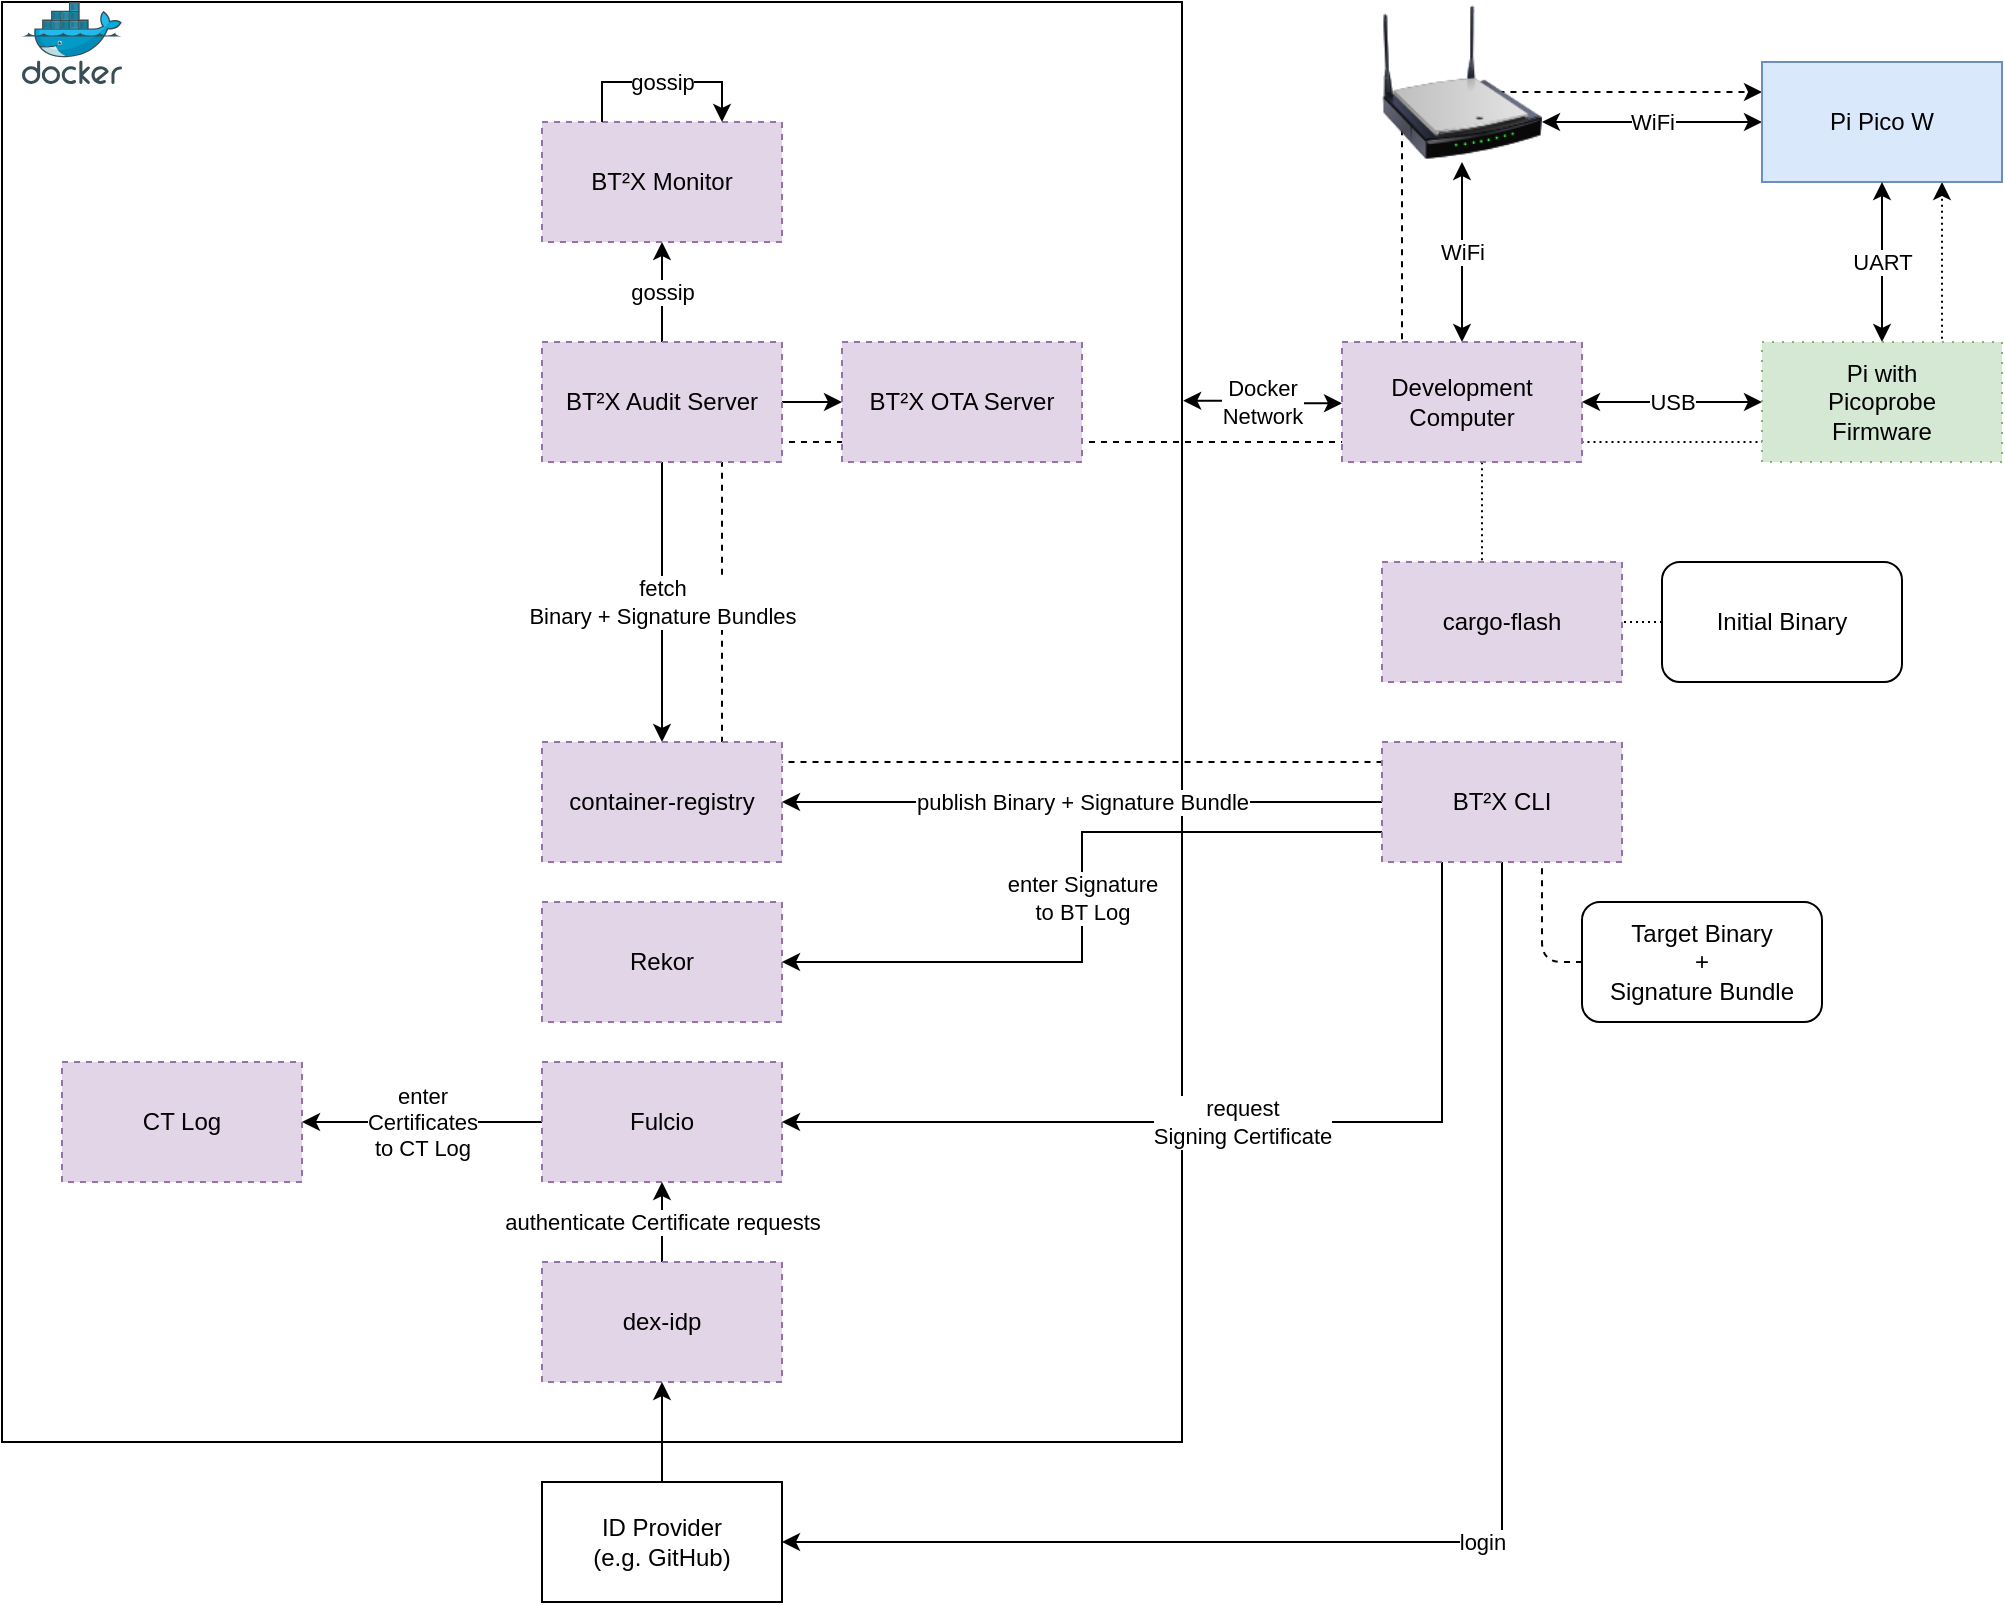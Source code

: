 <mxfile version="24.7.8">
  <diagram name="Page-1" id="JuEx3VDxohhKdRS4J8Q9">
    <mxGraphModel dx="3903" dy="1815" grid="1" gridSize="10" guides="1" tooltips="1" connect="1" arrows="1" fold="1" page="1" pageScale="1" pageWidth="850" pageHeight="1100" math="0" shadow="0">
      <root>
        <mxCell id="0" />
        <mxCell id="1" parent="0" />
        <mxCell id="zcsTdJiI1UtqF3DBBNGJ-23" style="edgeStyle=orthogonalEdgeStyle;rounded=1;orthogonalLoop=1;jettySize=auto;html=1;exitX=0;exitY=0.5;exitDx=0;exitDy=0;entryX=0.75;entryY=1;entryDx=0;entryDy=0;curved=0;dashed=1;dashPattern=1 2;" edge="1" parent="1" source="zcsTdJiI1UtqF3DBBNGJ-24" target="zcsTdJiI1UtqF3DBBNGJ-1">
          <mxGeometry relative="1" as="geometry">
            <Array as="points">
              <mxPoint x="720" y="610" />
              <mxPoint x="720" y="520" />
              <mxPoint x="950" y="520" />
            </Array>
          </mxGeometry>
        </mxCell>
        <mxCell id="zcsTdJiI1UtqF3DBBNGJ-9" value="" style="rounded=0;whiteSpace=wrap;html=1;fillColor=none;" vertex="1" parent="1">
          <mxGeometry x="-20" y="300" width="590" height="720" as="geometry" />
        </mxCell>
        <mxCell id="zcsTdJiI1UtqF3DBBNGJ-22" style="edgeStyle=orthogonalEdgeStyle;rounded=1;orthogonalLoop=1;jettySize=auto;html=1;exitX=0;exitY=0.5;exitDx=0;exitDy=0;entryX=0;entryY=0.25;entryDx=0;entryDy=0;curved=0;dashed=1;" edge="1" parent="1" source="zcsTdJiI1UtqF3DBBNGJ-17" target="zcsTdJiI1UtqF3DBBNGJ-1">
          <mxGeometry relative="1" as="geometry">
            <Array as="points">
              <mxPoint x="750" y="780" />
              <mxPoint x="750" y="680" />
              <mxPoint x="340" y="680" />
              <mxPoint x="340" y="520" />
              <mxPoint x="680" y="520" />
              <mxPoint x="680" y="345" />
            </Array>
          </mxGeometry>
        </mxCell>
        <mxCell id="VWizk5HHo87OJSUjZ4Rr-1" value="Rekor" style="rounded=0;whiteSpace=wrap;html=1;fillColor=#e1d5e7;strokeColor=#9673a6;dashed=1;" parent="1" vertex="1">
          <mxGeometry x="250" y="750" width="120" height="60" as="geometry" />
        </mxCell>
        <mxCell id="zcsTdJiI1UtqF3DBBNGJ-21" value="enter&lt;br&gt;Certificates&lt;br&gt;to CT Log" style="edgeStyle=orthogonalEdgeStyle;rounded=0;orthogonalLoop=1;jettySize=auto;html=1;exitX=0;exitY=0.5;exitDx=0;exitDy=0;entryX=1;entryY=0.5;entryDx=0;entryDy=0;" edge="1" parent="1" source="VWizk5HHo87OJSUjZ4Rr-2" target="VWizk5HHo87OJSUjZ4Rr-3">
          <mxGeometry relative="1" as="geometry" />
        </mxCell>
        <mxCell id="VWizk5HHo87OJSUjZ4Rr-2" value="Fulcio" style="rounded=0;whiteSpace=wrap;html=1;fillColor=#e1d5e7;strokeColor=#9673a6;dashed=1;" parent="1" vertex="1">
          <mxGeometry x="250" y="830" width="120" height="60" as="geometry" />
        </mxCell>
        <mxCell id="VWizk5HHo87OJSUjZ4Rr-3" value="CT Log" style="rounded=0;whiteSpace=wrap;html=1;fillColor=#e1d5e7;strokeColor=#9673a6;dashed=1;" parent="1" vertex="1">
          <mxGeometry x="10" y="830" width="120" height="60" as="geometry" />
        </mxCell>
        <mxCell id="zcsTdJiI1UtqF3DBBNGJ-31" value="authenticate Certificate requests" style="edgeStyle=orthogonalEdgeStyle;rounded=0;orthogonalLoop=1;jettySize=auto;html=1;exitX=0.5;exitY=0;exitDx=0;exitDy=0;" edge="1" parent="1" source="VWizk5HHo87OJSUjZ4Rr-4" target="VWizk5HHo87OJSUjZ4Rr-2">
          <mxGeometry relative="1" as="geometry" />
        </mxCell>
        <mxCell id="VWizk5HHo87OJSUjZ4Rr-4" value="dex-idp" style="rounded=0;whiteSpace=wrap;html=1;fillColor=#e1d5e7;strokeColor=#9673a6;dashed=1;" parent="1" vertex="1">
          <mxGeometry x="250" y="930" width="120" height="60" as="geometry" />
        </mxCell>
        <mxCell id="zcsTdJiI1UtqF3DBBNGJ-18" value="fetch&lt;br&gt;Binary + Signature Bundles" style="edgeStyle=orthogonalEdgeStyle;rounded=0;orthogonalLoop=1;jettySize=auto;html=1;exitX=0.5;exitY=1;exitDx=0;exitDy=0;entryX=0.5;entryY=0;entryDx=0;entryDy=0;" edge="1" parent="1" source="VWizk5HHo87OJSUjZ4Rr-5" target="zcsTdJiI1UtqF3DBBNGJ-15">
          <mxGeometry relative="1" as="geometry" />
        </mxCell>
        <mxCell id="zcsTdJiI1UtqF3DBBNGJ-19" style="edgeStyle=orthogonalEdgeStyle;rounded=0;orthogonalLoop=1;jettySize=auto;html=1;exitX=1;exitY=0.5;exitDx=0;exitDy=0;entryX=0;entryY=0.5;entryDx=0;entryDy=0;" edge="1" parent="1" source="VWizk5HHo87OJSUjZ4Rr-5" target="VWizk5HHo87OJSUjZ4Rr-7">
          <mxGeometry relative="1" as="geometry" />
        </mxCell>
        <mxCell id="zcsTdJiI1UtqF3DBBNGJ-20" value="gossip" style="edgeStyle=orthogonalEdgeStyle;rounded=0;orthogonalLoop=1;jettySize=auto;html=1;exitX=0.5;exitY=0;exitDx=0;exitDy=0;entryX=0.5;entryY=1;entryDx=0;entryDy=0;" edge="1" parent="1" source="VWizk5HHo87OJSUjZ4Rr-5" target="VWizk5HHo87OJSUjZ4Rr-8">
          <mxGeometry relative="1" as="geometry" />
        </mxCell>
        <mxCell id="VWizk5HHo87OJSUjZ4Rr-5" value="BT²X Audit Server" style="rounded=0;whiteSpace=wrap;html=1;fillColor=#e1d5e7;strokeColor=#9673a6;dashed=1;" parent="1" vertex="1">
          <mxGeometry x="250" y="470" width="120" height="60" as="geometry" />
        </mxCell>
        <mxCell id="VWizk5HHo87OJSUjZ4Rr-7" value="BT²X OTA Server" style="rounded=0;whiteSpace=wrap;html=1;fillColor=#e1d5e7;strokeColor=#9673a6;dashed=1;" parent="1" vertex="1">
          <mxGeometry x="400" y="470" width="120" height="60" as="geometry" />
        </mxCell>
        <mxCell id="VWizk5HHo87OJSUjZ4Rr-8" value="BT²X Monitor" style="rounded=0;whiteSpace=wrap;html=1;fillColor=#e1d5e7;strokeColor=#9673a6;dashed=1;" parent="1" vertex="1">
          <mxGeometry x="250" y="360" width="120" height="60" as="geometry" />
        </mxCell>
        <mxCell id="zcsTdJiI1UtqF3DBBNGJ-30" style="edgeStyle=orthogonalEdgeStyle;rounded=0;orthogonalLoop=1;jettySize=auto;html=1;exitX=0.5;exitY=0;exitDx=0;exitDy=0;entryX=0.5;entryY=1;entryDx=0;entryDy=0;" edge="1" parent="1" source="VWizk5HHo87OJSUjZ4Rr-9" target="VWizk5HHo87OJSUjZ4Rr-4">
          <mxGeometry relative="1" as="geometry" />
        </mxCell>
        <mxCell id="VWizk5HHo87OJSUjZ4Rr-9" value="ID Provider&lt;br&gt;(e.g. GitHub)" style="rounded=0;whiteSpace=wrap;html=1;" parent="1" vertex="1">
          <mxGeometry x="250" y="1040" width="120" height="60" as="geometry" />
        </mxCell>
        <mxCell id="zcsTdJiI1UtqF3DBBNGJ-7" value="WiFi" style="edgeStyle=orthogonalEdgeStyle;rounded=0;orthogonalLoop=1;jettySize=auto;html=1;exitX=0;exitY=0.5;exitDx=0;exitDy=0;entryX=1;entryY=0.75;entryDx=0;entryDy=0;startArrow=classic;startFill=1;" edge="1" parent="1" source="zcsTdJiI1UtqF3DBBNGJ-1" target="zcsTdJiI1UtqF3DBBNGJ-2">
          <mxGeometry relative="1" as="geometry" />
        </mxCell>
        <mxCell id="zcsTdJiI1UtqF3DBBNGJ-1" value="Pi Pico W" style="rounded=0;whiteSpace=wrap;html=1;fillColor=#dae8fc;strokeColor=#6c8ebf;" vertex="1" parent="1">
          <mxGeometry x="860" y="330" width="120" height="60" as="geometry" />
        </mxCell>
        <mxCell id="zcsTdJiI1UtqF3DBBNGJ-8" value="WiFi" style="edgeStyle=orthogonalEdgeStyle;rounded=0;orthogonalLoop=1;jettySize=auto;html=1;exitX=0.5;exitY=1;exitDx=0;exitDy=0;entryX=0.5;entryY=0;entryDx=0;entryDy=0;startArrow=classic;startFill=1;" edge="1" parent="1" source="zcsTdJiI1UtqF3DBBNGJ-2" target="zcsTdJiI1UtqF3DBBNGJ-3">
          <mxGeometry relative="1" as="geometry" />
        </mxCell>
        <mxCell id="zcsTdJiI1UtqF3DBBNGJ-2" value="" style="image;html=1;image=img/lib/clip_art/networking/Wireless_Router_N_128x128.png" vertex="1" parent="1">
          <mxGeometry x="670" y="300" width="80" height="80" as="geometry" />
        </mxCell>
        <mxCell id="zcsTdJiI1UtqF3DBBNGJ-5" value="USB" style="edgeStyle=orthogonalEdgeStyle;rounded=0;orthogonalLoop=1;jettySize=auto;html=1;exitX=1;exitY=0.5;exitDx=0;exitDy=0;entryX=0;entryY=0.5;entryDx=0;entryDy=0;startArrow=classic;startFill=1;" edge="1" parent="1" source="zcsTdJiI1UtqF3DBBNGJ-3" target="zcsTdJiI1UtqF3DBBNGJ-4">
          <mxGeometry relative="1" as="geometry" />
        </mxCell>
        <mxCell id="zcsTdJiI1UtqF3DBBNGJ-3" value="Development&lt;br&gt;Computer" style="rounded=0;whiteSpace=wrap;html=1;fillColor=#e1d5e7;strokeColor=#9673a6;dashed=1;" vertex="1" parent="1">
          <mxGeometry x="650" y="470" width="120" height="60" as="geometry" />
        </mxCell>
        <mxCell id="zcsTdJiI1UtqF3DBBNGJ-6" value="UART" style="edgeStyle=orthogonalEdgeStyle;rounded=0;orthogonalLoop=1;jettySize=auto;html=1;exitX=0.5;exitY=0;exitDx=0;exitDy=0;entryX=0.5;entryY=1;entryDx=0;entryDy=0;startArrow=classic;startFill=1;" edge="1" parent="1" source="zcsTdJiI1UtqF3DBBNGJ-4" target="zcsTdJiI1UtqF3DBBNGJ-1">
          <mxGeometry relative="1" as="geometry" />
        </mxCell>
        <mxCell id="zcsTdJiI1UtqF3DBBNGJ-4" value="Pi with&lt;div&gt;Picoprobe&lt;br&gt;Firmware&lt;/div&gt;" style="rounded=0;whiteSpace=wrap;html=1;fillColor=#d5e8d4;strokeColor=#82b366;dashed=1;dashPattern=1 4;" vertex="1" parent="1">
          <mxGeometry x="860" y="470" width="120" height="60" as="geometry" />
        </mxCell>
        <mxCell id="zcsTdJiI1UtqF3DBBNGJ-16" value="publish Binary + Signature Bundle" style="edgeStyle=orthogonalEdgeStyle;rounded=0;orthogonalLoop=1;jettySize=auto;html=1;exitX=0;exitY=0.5;exitDx=0;exitDy=0;entryX=1;entryY=0.5;entryDx=0;entryDy=0;" edge="1" parent="1" source="zcsTdJiI1UtqF3DBBNGJ-11" target="zcsTdJiI1UtqF3DBBNGJ-15">
          <mxGeometry relative="1" as="geometry" />
        </mxCell>
        <mxCell id="zcsTdJiI1UtqF3DBBNGJ-27" value="request&lt;br&gt;Signing Certificate" style="edgeStyle=orthogonalEdgeStyle;rounded=0;orthogonalLoop=1;jettySize=auto;html=1;exitX=0.25;exitY=1;exitDx=0;exitDy=0;entryX=1;entryY=0.5;entryDx=0;entryDy=0;" edge="1" parent="1" source="zcsTdJiI1UtqF3DBBNGJ-11" target="VWizk5HHo87OJSUjZ4Rr-2">
          <mxGeometry relative="1" as="geometry" />
        </mxCell>
        <mxCell id="zcsTdJiI1UtqF3DBBNGJ-28" value="enter Signature&lt;br&gt;to BT Log" style="edgeStyle=orthogonalEdgeStyle;rounded=0;orthogonalLoop=1;jettySize=auto;html=1;exitX=0;exitY=0.75;exitDx=0;exitDy=0;entryX=1;entryY=0.5;entryDx=0;entryDy=0;" edge="1" parent="1" source="zcsTdJiI1UtqF3DBBNGJ-11" target="VWizk5HHo87OJSUjZ4Rr-1">
          <mxGeometry relative="1" as="geometry" />
        </mxCell>
        <mxCell id="zcsTdJiI1UtqF3DBBNGJ-29" value="login" style="edgeStyle=orthogonalEdgeStyle;rounded=0;orthogonalLoop=1;jettySize=auto;html=1;exitX=0.5;exitY=1;exitDx=0;exitDy=0;entryX=1;entryY=0.5;entryDx=0;entryDy=0;" edge="1" parent="1" source="zcsTdJiI1UtqF3DBBNGJ-11" target="VWizk5HHo87OJSUjZ4Rr-9">
          <mxGeometry relative="1" as="geometry" />
        </mxCell>
        <mxCell id="zcsTdJiI1UtqF3DBBNGJ-11" value="BT²X CLI" style="rounded=0;whiteSpace=wrap;html=1;fillColor=#e1d5e7;strokeColor=#9673a6;dashed=1;" vertex="1" parent="1">
          <mxGeometry x="670" y="670" width="120" height="60" as="geometry" />
        </mxCell>
        <mxCell id="zcsTdJiI1UtqF3DBBNGJ-14" value="Docker&lt;br&gt;Network" style="edgeStyle=orthogonalEdgeStyle;rounded=0;orthogonalLoop=1;jettySize=auto;html=1;exitX=0;exitY=0.5;exitDx=0;exitDy=0;entryX=1.001;entryY=0.276;entryDx=0;entryDy=0;entryPerimeter=0;startArrow=classic;startFill=1;" edge="1" parent="1">
          <mxGeometry relative="1" as="geometry">
            <mxPoint x="650" y="500.64" as="sourcePoint" />
            <mxPoint x="570.59" y="499.36" as="targetPoint" />
            <Array as="points">
              <mxPoint x="610" y="501" />
              <mxPoint x="610" y="499" />
            </Array>
          </mxGeometry>
        </mxCell>
        <mxCell id="zcsTdJiI1UtqF3DBBNGJ-15" value="container-registry" style="rounded=0;whiteSpace=wrap;html=1;fillColor=#e1d5e7;strokeColor=#9673a6;dashed=1;" vertex="1" parent="1">
          <mxGeometry x="250" y="670" width="120" height="60" as="geometry" />
        </mxCell>
        <mxCell id="zcsTdJiI1UtqF3DBBNGJ-17" value="Target Binary&lt;div&gt;+&lt;/div&gt;&lt;div&gt;Signature Bundle&lt;/div&gt;" style="rounded=1;whiteSpace=wrap;html=1;" vertex="1" parent="1">
          <mxGeometry x="770" y="750" width="120" height="60" as="geometry" />
        </mxCell>
        <mxCell id="zcsTdJiI1UtqF3DBBNGJ-24" value="Initial Binary" style="rounded=1;whiteSpace=wrap;html=1;" vertex="1" parent="1">
          <mxGeometry x="810" y="580" width="120" height="60" as="geometry" />
        </mxCell>
        <mxCell id="zcsTdJiI1UtqF3DBBNGJ-32" value="" style="edgeStyle=orthogonalEdgeStyle;rounded=1;orthogonalLoop=1;jettySize=auto;html=1;exitX=0;exitY=0.5;exitDx=0;exitDy=0;entryX=0.75;entryY=1;entryDx=0;entryDy=0;curved=0;dashed=1;dashPattern=1 2;" edge="1" parent="1" source="zcsTdJiI1UtqF3DBBNGJ-24" target="zcsTdJiI1UtqF3DBBNGJ-12">
          <mxGeometry relative="1" as="geometry">
            <mxPoint x="810" y="610" as="sourcePoint" />
            <mxPoint x="950" y="390" as="targetPoint" />
            <Array as="points">
              <mxPoint x="760" y="610" />
            </Array>
          </mxGeometry>
        </mxCell>
        <mxCell id="zcsTdJiI1UtqF3DBBNGJ-12" value="cargo-flash" style="rounded=0;whiteSpace=wrap;html=1;fillColor=#e1d5e7;strokeColor=#9673a6;dashed=1;" vertex="1" parent="1">
          <mxGeometry x="670" y="580" width="120" height="60" as="geometry" />
        </mxCell>
        <mxCell id="zcsTdJiI1UtqF3DBBNGJ-33" value="gossip" style="edgeStyle=orthogonalEdgeStyle;rounded=0;orthogonalLoop=1;jettySize=auto;html=1;exitX=0.25;exitY=0;exitDx=0;exitDy=0;entryX=0.75;entryY=0;entryDx=0;entryDy=0;" edge="1" parent="1" source="VWizk5HHo87OJSUjZ4Rr-8" target="VWizk5HHo87OJSUjZ4Rr-8">
          <mxGeometry relative="1" as="geometry">
            <Array as="points">
              <mxPoint x="280" y="340" />
              <mxPoint x="340" y="340" />
            </Array>
          </mxGeometry>
        </mxCell>
        <mxCell id="zcsTdJiI1UtqF3DBBNGJ-35" value="" style="image;sketch=0;aspect=fixed;html=1;points=[];align=center;fontSize=12;image=img/lib/mscae/Docker.svg;" vertex="1" parent="1">
          <mxGeometry x="-10" y="300" width="50" height="41" as="geometry" />
        </mxCell>
      </root>
    </mxGraphModel>
  </diagram>
</mxfile>

